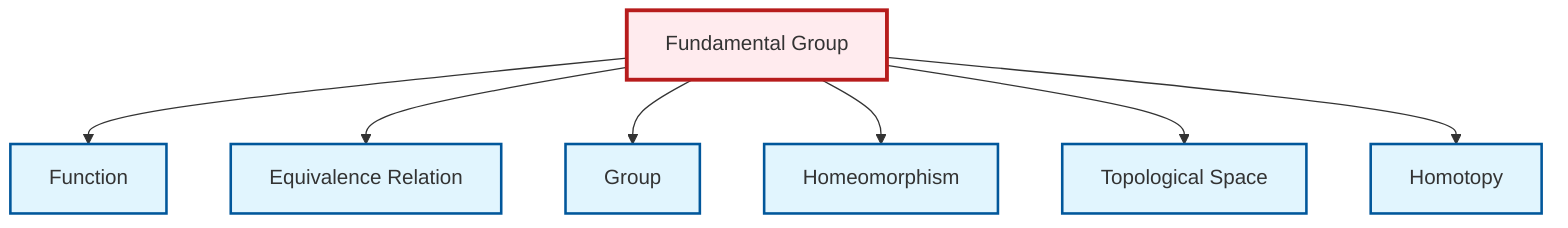 graph TD
    classDef definition fill:#e1f5fe,stroke:#01579b,stroke-width:2px
    classDef theorem fill:#f3e5f5,stroke:#4a148c,stroke-width:2px
    classDef axiom fill:#fff3e0,stroke:#e65100,stroke-width:2px
    classDef example fill:#e8f5e9,stroke:#1b5e20,stroke-width:2px
    classDef current fill:#ffebee,stroke:#b71c1c,stroke-width:3px
    def-homeomorphism["Homeomorphism"]:::definition
    def-group["Group"]:::definition
    def-function["Function"]:::definition
    def-equivalence-relation["Equivalence Relation"]:::definition
    def-homotopy["Homotopy"]:::definition
    def-topological-space["Topological Space"]:::definition
    def-fundamental-group["Fundamental Group"]:::definition
    def-fundamental-group --> def-function
    def-fundamental-group --> def-equivalence-relation
    def-fundamental-group --> def-group
    def-fundamental-group --> def-homeomorphism
    def-fundamental-group --> def-topological-space
    def-fundamental-group --> def-homotopy
    class def-fundamental-group current